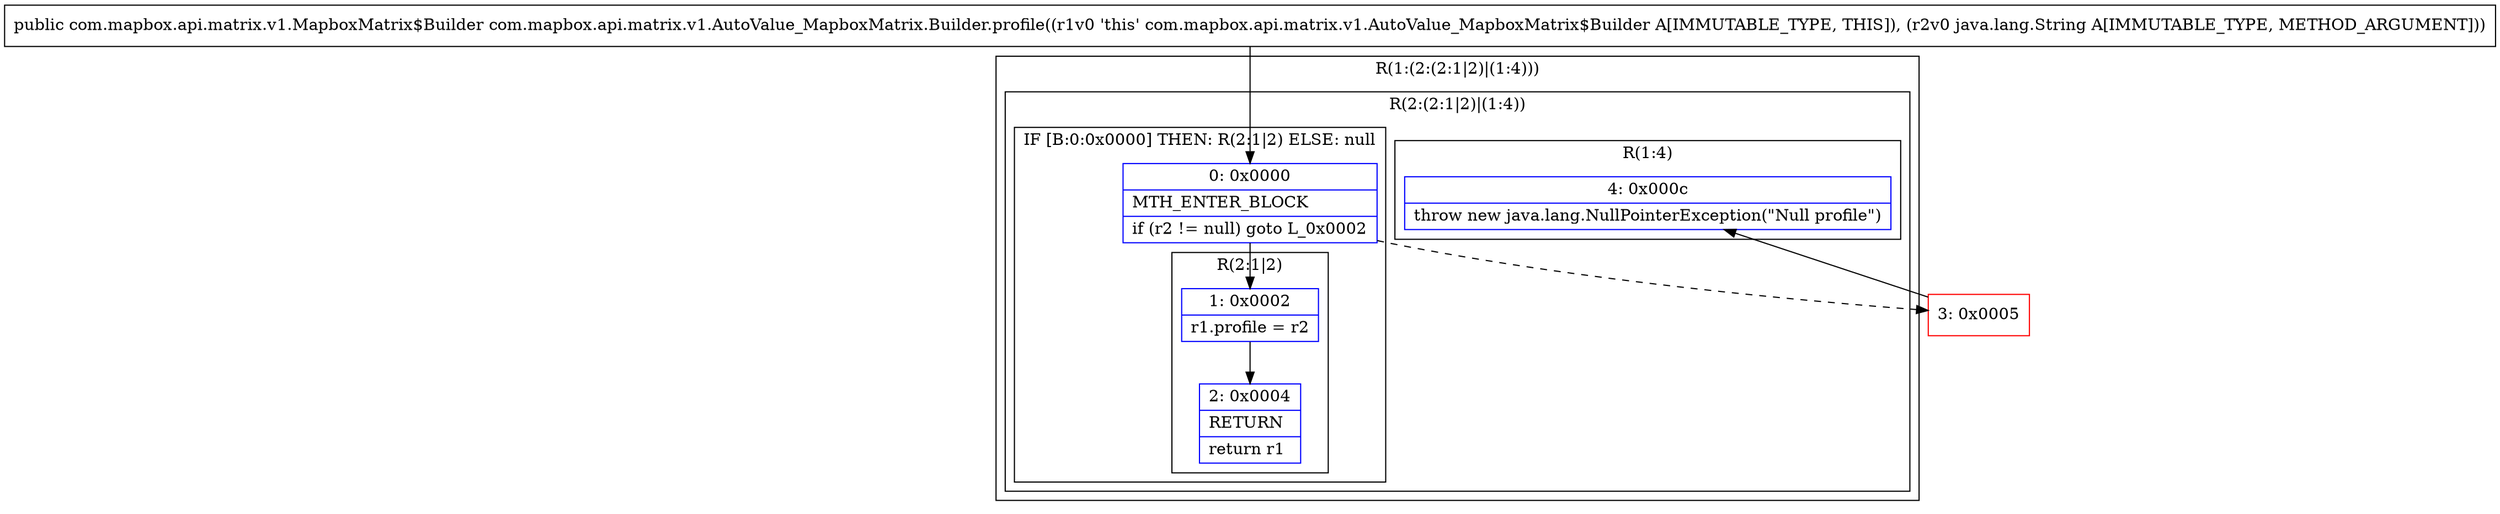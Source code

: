 digraph "CFG forcom.mapbox.api.matrix.v1.AutoValue_MapboxMatrix.Builder.profile(Ljava\/lang\/String;)Lcom\/mapbox\/api\/matrix\/v1\/MapboxMatrix$Builder;" {
subgraph cluster_Region_59615087 {
label = "R(1:(2:(2:1|2)|(1:4)))";
node [shape=record,color=blue];
subgraph cluster_Region_1868749725 {
label = "R(2:(2:1|2)|(1:4))";
node [shape=record,color=blue];
subgraph cluster_IfRegion_1532819465 {
label = "IF [B:0:0x0000] THEN: R(2:1|2) ELSE: null";
node [shape=record,color=blue];
Node_0 [shape=record,label="{0\:\ 0x0000|MTH_ENTER_BLOCK\l|if (r2 != null) goto L_0x0002\l}"];
subgraph cluster_Region_932716820 {
label = "R(2:1|2)";
node [shape=record,color=blue];
Node_1 [shape=record,label="{1\:\ 0x0002|r1.profile = r2\l}"];
Node_2 [shape=record,label="{2\:\ 0x0004|RETURN\l|return r1\l}"];
}
}
subgraph cluster_Region_1505775191 {
label = "R(1:4)";
node [shape=record,color=blue];
Node_4 [shape=record,label="{4\:\ 0x000c|throw new java.lang.NullPointerException(\"Null profile\")\l}"];
}
}
}
Node_3 [shape=record,color=red,label="{3\:\ 0x0005}"];
MethodNode[shape=record,label="{public com.mapbox.api.matrix.v1.MapboxMatrix$Builder com.mapbox.api.matrix.v1.AutoValue_MapboxMatrix.Builder.profile((r1v0 'this' com.mapbox.api.matrix.v1.AutoValue_MapboxMatrix$Builder A[IMMUTABLE_TYPE, THIS]), (r2v0 java.lang.String A[IMMUTABLE_TYPE, METHOD_ARGUMENT])) }"];
MethodNode -> Node_0;
Node_0 -> Node_1;
Node_0 -> Node_3[style=dashed];
Node_1 -> Node_2;
Node_3 -> Node_4;
}

